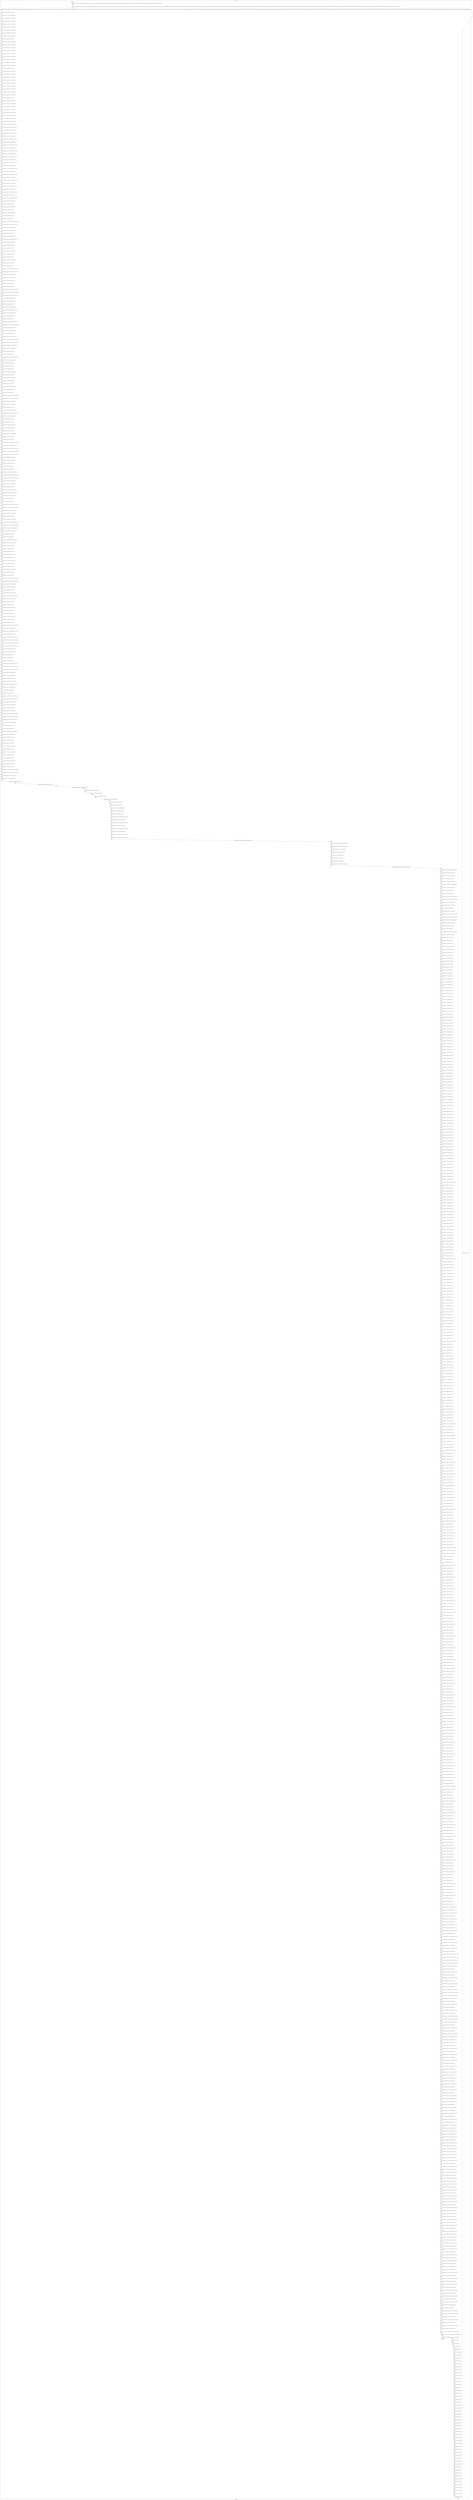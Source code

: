 digraph G {
label="Btor2XCFA";
subgraph cluster_0 {
label="main";
main_init[];
l1[];
l3[];
l4[];
l5[];
l6[];
l7[];
l8[];
l9[];
l10[];
l11[];
l12[];
l13[];
l14[];
l15[];
l16[];
l17[];
l18[];
l19[];
l20[];
l21[];
l22[];
l23[];
l24[];
l25[];
l26[];
l27[];
l28[];
l29[];
l30[];
l31[];
l32[];
l33[];
l34[];
l35[];
l36[];
l37[];
l38[];
l39[];
l40[];
l41[];
l42[];
l43[];
l44[];
l45[];
l46[];
l47[];
l48[];
l49[];
l50[];
l51[];
l52[];
l53[];
l54[];
l55[];
l56[];
l57[];
l58[];
l59[];
l60[];
l61[];
l62[];
l63[];
l64[];
l65[];
l66[];
l67[];
l68[];
l69[];
l70[];
l71[];
l72[];
l73[];
l74[];
l75[];
l76[];
l77[];
l78[];
l79[];
l80[];
l81[];
l82[];
l83[];
l84[];
l85[];
l86[];
l87[];
l88[];
l89[];
l90[];
l91[];
l92[];
l93[];
l94[];
l95[];
l96[];
l97[];
l98[];
l99[];
l100[];
l101[];
l102[];
l103[];
l104[];
l105[];
l106[];
l107[];
l108[];
l109[];
l110[];
l111[];
l112[];
l113[];
l114[];
l115[];
l116[];
l117[];
l118[];
l119[];
l120[];
l121[];
l122[];
l123[];
l124[];
l125[];
l126[];
l127[];
l128[];
l129[];
l130[];
l131[];
l132[];
l133[];
l134[];
l135[];
l136[];
l137[];
l138[];
l139[];
l140[];
l141[];
l142[];
l143[];
l144[];
l145[];
l146[];
l147[];
l148[];
l149[];
l150[];
l151[];
l152[];
l153[];
l154[];
l155[];
l156[];
l157[];
l158[];
l159[];
l160[];
l161[];
l162[];
l163[];
l164[];
l165[];
l166[];
l167[];
l168[];
l169[];
l170[];
l171[];
l172[];
l173[];
l174[];
l175[];
l176[];
l177[];
l178[];
l179[];
l180[];
l181[];
l182[];
l183[];
l184[];
l185[];
l186[];
l187[];
l188[];
l189[];
l190[];
l191[];
l192[];
l193[];
l194[];
l195[];
l196[];
l197[];
l198[];
l199[];
l200[];
l201[];
l202[];
l203[];
l204[];
l205[];
l206[];
l207[];
l208[];
l209[];
l210[];
l211[];
l212[];
l213[];
l214[];
l215[];
l216[];
l217[];
l218[];
l219[];
l220[];
l221[];
l222[];
l223[];
l224[];
l225[];
l226[];
l227[];
l228[];
l229[];
l230[];
l231[];
l232[];
l233[];
l234[];
l235[];
l236[];
l237[];
l238[];
l239[];
l240[];
l241[];
l242[];
l243[];
l244[];
l245[];
l246[];
l247[];
l248[];
l249[];
l250[];
l251[];
l252[];
l253[];
l254[];
l255[];
l256[];
l257[];
l258[];
l259[];
l260[];
l261[];
l262[];
l263[];
l264[];
l265[];
l266[];
l267[];
l268[];
l269[];
l270[];
l271[];
l272[];
l273[];
l274[];
l275[];
l276[];
l277[];
l278[];
l279[];
l280[];
l281[];
l282[];
l283[];
l284[];
l285[];
l286[];
l287[];
l288[];
l289[];
l290[];
l291[];
l292[];
l293[];
l294[];
l295[];
l296[];
l297[];
l298[];
l299[];
l300[];
l301[];
l302[];
l303[];
l304[];
l305[];
l306[];
l307[];
l308[];
l309[];
l310[];
l311[];
l312[];
l313[];
l314[];
l315[];
l316[];
l317[];
l318[];
l319[];
l320[];
l321[];
l322[];
l323[];
l324[];
l325[];
l326[];
l327[];
l328[];
l329[];
l330[];
l331[];
l332[];
l333[];
l334[];
l335[];
l336[];
l337[];
l338[];
l339[];
l340[];
l341[];
l342[];
l343[];
l344[];
l345[];
l346[];
l347[];
l348[];
l349[];
l350[];
l351[];
l352[];
l353[];
l354[];
l355[];
l356[];
l357[];
l358[];
l359[];
l360[];
l361[];
l362[];
l363[];
l364[];
l365[];
l366[];
l367[];
l368[];
l369[];
l370[];
l371[];
l372[];
l373[];
l374[];
l375[];
l376[];
l377[];
l378[];
l379[];
l380[];
l381[];
l382[];
l383[];
l384[];
l385[];
l386[];
l387[];
l388[];
l389[];
l390[];
l391[];
l392[];
l393[];
l394[];
l395[];
l396[];
l397[];
l398[];
l399[];
l400[];
l401[];
l402[];
l403[];
l404[];
l405[];
l406[];
l407[];
l408[];
l409[];
l410[];
l411[];
l412[];
l413[];
l414[];
l415[];
l416[];
l417[];
l418[];
l419[];
l420[];
l421[];
l422[];
l423[];
l424[];
l425[];
l426[];
l427[];
l428[];
l429[];
l430[];
l431[];
l432[];
l433[];
l434[];
l435[];
l436[];
l437[];
l438[];
l439[];
l440[];
l441[];
l442[];
l443[];
l444[];
l445[];
l446[];
l447[];
l448[];
l449[];
l450[];
l451[];
l452[];
l453[];
l454[];
l455[];
l456[];
l457[];
l458[];
l459[];
l460[];
l461[];
l462[];
l463[];
l464[];
l465[];
l466[];
l467[];
l468[];
l469[];
l470[];
l471[];
l472[];
l473[];
l474[];
l475[];
l476[];
l477[];
l478[];
l479[];
l480[];
l481[];
l482[];
l483[];
l484[];
l485[];
l486[];
l487[];
l488[];
l489[];
l490[];
l491[];
l492[];
l493[];
l494[];
l495[];
l496[];
l497[];
l498[];
l499[];
l500[];
l501[];
l502[];
l503[];
l504[];
l505[];
l506[];
l507[];
l508[];
l509[];
l510[];
l511[];
l512[];
l513[];
l514[];
l515[];
l516[];
l517[];
l518[];
l519[];
l520[];
l521[];
l522[];
l523[];
l524[];
l525[];
l526[];
l527[];
l528[];
l529[];
l530[];
l531[];
l532[];
l533[];
l534[];
l535[];
l536[];
l537[];
l538[];
l539[];
l540[];
l541[];
l542[];
l543[];
l544[];
l545[];
l546[];
l547[];
l548[];
l549[];
l550[];
l551[];
l552[];
l553[];
l554[];
l555[];
l556[];
l557[];
l558[];
l559[];
l560[];
l561[];
l562[];
l563[];
l564[];
l565[];
l566[];
l567[];
l568[];
l569[];
l570[];
l571[];
l572[];
l573[];
l574[];
l575[];
l576[];
l577[];
l578[];
l579[];
l580[];
l581[];
l582[];
l583[];
l584[];
l585[];
l586[];
l587[];
l588[];
l589[];
l590[];
l591[];
l592[];
l593[];
l594[];
l595[];
l596[];
l597[];
l598[];
l599[];
l600[];
l601[];
l602[];
l603[];
l604[];
l605[];
l606[];
l607[];
l608[];
l609[];
l610[];
l611[];
l612[];
l613[];
l614[];
l615[];
l616[];
l617[];
l618[];
l619[];
l620[];
l621[];
l622[];
l623[];
l624[];
l625[];
l626[];
l627[];
l628[];
l629[];
l630[];
l631[];
l632[];
l633[];
l634[];
l635[];
l636[];
l637[];
l638[];
l639[];
l640[];
l641[];
l642[];
l643[];
l644[];
l645[];
l646[];
l647[];
l648[];
l649[];
l650[];
l651[];
l652[];
l653[];
l654[];
l655[];
l656[];
l657[];
l658[];
l659[];
l660[];
l661[];
l662[];
l663[];
l664[];
l665[];
l666[];
l667[];
l668[];
l669[];
l670[];
l671[];
l672[];
l673[];
l674[];
l675[];
l676[];
l677[];
l678[];
l679[];
l680[];
l681[];
l682[];
l683[];
l684[];
l685[];
l686[];
l687[];
l688[];
l689[];
l690[];
l691[];
l692[];
l693[];
l694[];
l695[];
l696[];
l697[];
l698[];
l699[];
l700[];
l701[];
l702[];
l703[];
l704[];
l705[];
l706[];
l707[];
l708[];
l709[];
l710[];
l711[];
l712[];
l713[];
l714[];
l715[];
l716[];
l717[];
l718[];
l719[];
l720[];
l721[];
l722[];
l723[];
l724[];
l725[];
l726[];
l727[];
l728[];
l729[];
l730[];
l731[];
l732[];
l733[];
l734[];
l735[];
l736[];
l737[];
l738[];
l739[];
l740[];
l741[];
l742[];
l743[];
l744[];
l745[];
l746[];
l747[];
l748[];
l749[];
l750[];
l751[];
l752[];
l753[];
l754[];
l755[];
l756[];
l757[];
l758[];
l759[];
l760[];
l761[];
l762[];
l763[];
l764[];
l765[];
l766[];
l767[];
l768[];
l769[];
l770[];
l771[];
l772[];
l773[];
l774[];
l775[];
l776[];
l777[];
l778[];
l779[];
l780[];
l781[];
l782[];
l783[];
l784[];
l785[];
l786[];
l787[];
l788[];
l789[];
l790[];
l791[];
l792[];
l793[];
main_error[];
l794[];
l795[];
l796[];
l797[];
l798[];
l799[];
l800[];
l801[];
l802[];
l803[];
l804[];
l805[];
l806[];
l807[];
l808[];
l809[];
l810[];
l811[];
l812[];
l813[];
l814[];
l815[];
l816[];
l817[];
l818[];
l819[];
l820[];
l821[];
l822[];
l823[];
l824[];
l825[];
l826[];
l827[];
l828[];
l829[];
l830[];
l831[];
l832[];
l833[];
l834[];
l835[];
l836[];
l837[];
l838[];
l839[];
l840[];
l841[];
l842[];
l843[];
l844[];
l845[];
l846[];
l847[];
l848[];
main_init -> l1 [label="[(assign const_4 #b00000000),(assign const_31 #b0),(assign const_155 #b11111111),(assign const_164 #b00000000),(assign const_291 #b1),(assign const_321 #b00000001),(assign const_469 #b00000010),(assign const_548 #b00000011),(assign const_1062 #b00000000000000000000000000000001),(assign const_1063 #b00000000000000000000000000000000)] "];
l3 -> l4 [label="[(havoc input_185),(havoc input_187),(havoc input_189),(havoc input_191),(havoc input_193),(havoc input_195),(havoc input_197),(havoc input_199),(havoc input_201),(havoc input_203),(havoc input_205),(havoc input_207),(havoc input_209),(havoc input_211),(havoc input_213),(havoc input_215),(havoc input_217),(havoc input_219),(havoc input_221),(havoc input_223),(havoc input_225),(havoc input_227),(havoc input_229),(havoc input_231),(havoc input_233),(havoc input_235),(havoc input_237),(havoc input_239),(havoc input_241),(havoc input_243),(havoc input_245),(havoc input_247),(havoc input_249),(havoc input_251),(havoc input_253),(havoc input_255),(havoc input_257),(havoc input_259),(havoc input_261),(havoc input_263),(havoc input_265),(havoc input_267),(havoc input_269),(havoc input_271),(havoc input_273),(havoc input_275),(havoc input_277),(havoc input_279),(havoc input_281),(havoc input_283),(havoc input_285),(havoc input_287),(havoc input_289),(havoc input_293),(havoc input_296),(havoc input_299),(havoc input_306),(havoc input_312),(havoc input_316),(havoc input_319),(havoc input_327),(havoc input_336),(havoc input_341),(havoc input_348),(havoc input_355),(havoc input_362),(havoc input_365),(havoc input_369),(havoc input_372),(havoc input_379),(havoc input_385),(havoc input_389),(havoc input_392),(havoc input_402),(havoc input_411),(havoc input_416),(havoc input_423),(havoc input_430),(havoc input_437),(havoc input_440),(havoc input_444),(havoc input_447),(havoc input_454),(havoc input_460),(havoc input_464),(havoc input_467),(havoc input_481),(havoc input_490),(havoc input_495),(havoc input_502),(havoc input_509),(havoc input_516),(havoc input_519),(havoc input_523),(havoc input_526),(havoc input_533),(havoc input_539),(havoc input_543),(havoc input_546),(havoc input_563),(havoc input_572),(havoc input_577),(havoc input_584),(havoc input_591),(havoc input_598)] "];
l4 -> l5 [label="[(assign binary_116 (bvand state_32 (bvnot state_34)))] "];
l5 -> l6 [label="[(assign binary_117 (bvand binary_116 (bvnot state_36)))] "];
l6 -> l7 [label="[(assign binary_118 (bvand binary_117 (bvnot state_38)))] "];
l7 -> l8 [label="[(assign binary_119 (bvand binary_118 (bvnot state_40)))] "];
l8 -> l9 [label="[(assign binary_120 (bvand binary_119 (bvnot state_42)))] "];
l9 -> l10 [label="[(assign binary_121 (bvand binary_120 (bvnot state_44)))] "];
l10 -> l11 [label="[(assign binary_122 (bvand binary_121 (bvnot state_46)))] "];
l11 -> l12 [label="[(assign binary_123 (bvand binary_122 (bvnot state_48)))] "];
l12 -> l13 [label="[(assign binary_124 (bvand binary_123 (bvnot state_50)))] "];
l13 -> l14 [label="[(assign binary_125 (bvand binary_124 state_52))] "];
l14 -> l15 [label="[(assign binary_126 (bvand binary_125 (bvnot state_54)))] "];
l15 -> l16 [label="[(assign binary_127 (bvand binary_126 (bvnot state_56)))] "];
l16 -> l17 [label="[(assign binary_128 (bvand binary_127 (bvnot state_58)))] "];
l17 -> l18 [label="[(assign binary_129 (bvand binary_128 (bvnot state_60)))] "];
l18 -> l19 [label="[(assign binary_130 (bvand binary_129 (bvnot state_62)))] "];
l19 -> l20 [label="[(assign binary_131 (bvand binary_130 (bvnot state_64)))] "];
l20 -> l21 [label="[(assign binary_132 (bvand binary_131 (bvnot state_66)))] "];
l21 -> l22 [label="[(assign binary_133 (bvand binary_132 (bvnot state_68)))] "];
l22 -> l23 [label="[(assign binary_134 (bvand binary_133 (bvnot state_70)))] "];
l23 -> l24 [label="[(assign binary_135 (bvand binary_134 state_72))] "];
l24 -> l25 [label="[(assign binary_136 (bvand binary_135 (bvnot state_74)))] "];
l25 -> l26 [label="[(assign binary_137 (bvand binary_136 (bvnot state_76)))] "];
l26 -> l27 [label="[(assign binary_138 (bvand binary_137 (bvnot state_78)))] "];
l27 -> l28 [label="[(assign binary_139 (bvand binary_138 (bvnot state_80)))] "];
l28 -> l29 [label="[(assign binary_140 (bvand binary_139 (bvnot state_82)))] "];
l29 -> l30 [label="[(assign binary_141 (bvand binary_140 (bvnot state_84)))] "];
l30 -> l31 [label="[(assign binary_142 (bvand binary_141 (bvnot state_86)))] "];
l31 -> l32 [label="[(assign binary_143 (bvand binary_142 (bvnot state_88)))] "];
l32 -> l33 [label="[(assign binary_144 (bvand binary_143 (bvnot state_90)))] "];
l33 -> l34 [label="[(assign binary_145 (bvand binary_144 state_92))] "];
l34 -> l35 [label="[(assign binary_146 (bvand binary_145 (bvnot state_94)))] "];
l35 -> l36 [label="[(assign binary_147 (bvand binary_146 (bvnot state_96)))] "];
l36 -> l37 [label="[(assign binary_148 (bvand binary_147 (bvnot state_98)))] "];
l37 -> l38 [label="[(assign binary_149 (bvand binary_148 (bvnot state_100)))] "];
l38 -> l39 [label="[(assign binary_150 (bvand binary_149 (bvnot state_102)))] "];
l39 -> l40 [label="[(assign binary_151 (bvand binary_150 (bvnot state_104)))] "];
l40 -> l41 [label="[(assign binary_152 (bvand binary_151 (bvnot state_106)))] "];
l41 -> l42 [label="[(assign binary_153 (bvand binary_152 (bvnot state_108)))] "];
l42 -> l43 [label="[(assign binary_154 (bvand binary_153 (bvnot state_110)))] "];
l43 -> l44 [label="[(assign comparison_156 (ite (= const_155 state_5) #b1 #b0))] "];
l44 -> l45 [label="[(assign binary_157 (bvand binary_154 comparison_156))] "];
l45 -> l46 [label="[(assign comparison_158 (ite (= const_155 state_7) #b1 #b0))] "];
l46 -> l47 [label="[(assign binary_159 (bvand binary_157 comparison_158))] "];
l47 -> l48 [label="[(assign comparison_160 (ite (= const_155 state_9) #b1 #b0))] "];
l48 -> l49 [label="[(assign binary_161 (bvand binary_159 comparison_160))] "];
l49 -> l50 [label="[(assign comparison_162 (ite (= const_155 state_11) #b1 #b0))] "];
l50 -> l51 [label="[(assign binary_163 (bvand binary_161 comparison_162))] "];
l51 -> l52 [label="[(assign comparison_165 (ite (= const_164 state_13) #b1 #b0))] "];
l52 -> l53 [label="[(assign binary_166 (bvand binary_163 comparison_165))] "];
l53 -> l54 [label="[(assign comparison_167 (ite (= const_164 state_15) #b1 #b0))] "];
l54 -> l55 [label="[(assign binary_168 (bvand binary_166 comparison_167))] "];
l55 -> l56 [label="[(assign comparison_169 (ite (= const_164 state_17) #b1 #b0))] "];
l56 -> l57 [label="[(assign binary_170 (bvand binary_168 comparison_169))] "];
l57 -> l58 [label="[(assign comparison_171 (ite (= const_164 state_19) #b1 #b0))] "];
l58 -> l59 [label="[(assign binary_172 (bvand binary_170 comparison_171))] "];
l59 -> l60 [label="[(assign comparison_173 (ite (= const_155 state_21) #b1 #b0))] "];
l60 -> l61 [label="[(assign binary_174 (bvand binary_172 comparison_173))] "];
l61 -> l62 [label="[(assign comparison_175 (ite (= const_164 state_23) #b1 #b0))] "];
l62 -> l63 [label="[(assign binary_176 (bvand binary_174 comparison_175))] "];
l63 -> l64 [label="[(assign comparison_177 (ite (= const_164 state_25) #b1 #b0))] "];
l64 -> l65 [label="[(assign binary_178 (bvand binary_176 comparison_177))] "];
l65 -> l66 [label="[(assign comparison_179 (ite (= const_164 state_27) #b1 #b0))] "];
l66 -> l67 [label="[(assign binary_180 (bvand binary_178 comparison_179))] "];
l67 -> l68 [label="[(assign comparison_181 (ite (= const_164 state_29) #b1 #b0))] "];
l68 -> l69 [label="[(assign binary_182 (bvand binary_180 comparison_181))] "];
l69 -> l70 [label="[(assign binary_183 (bvand state_114 binary_182))] "];
l70 -> l71 [label="[(assign binary_294 (bvor input_211 (bvnot input_293)))] "];
l71 -> l72 [label="[(assign binary_295 (bvor input_213 input_293))] "];
l72 -> l73 [label="[(assign binary_297 (bvor binary_295 (bvnot input_296)))] "];
l73 -> l74 [label="[(assign binary_298 (bvand binary_294 binary_297))] "];
l74 -> l75 [label="[(assign binary_300 (bvor input_215 input_296))] "];
l75 -> l76 [label="[(assign ternary_301 (ite (= input_296 #b1) input_201 input_203))] "];
l76 -> l77 [label="[(assign comparison_302 (ite (= const_155 ternary_301) #b1 #b0))] "];
l77 -> l78 [label="[(assign binary_303 (bvand binary_300 comparison_302))] "];
l78 -> l79 [label="[(assign binary_304 (bvor (bvnot input_299) binary_303))] "];
l79 -> l80 [label="[(assign binary_305 (bvand binary_298 binary_304))] "];
l80 -> l81 [label="[(assign binary_307 (bvand binary_300 (bvnot input_299)))] "];
l81 -> l82 [label="[(assign binary_308 (bvand (bvnot comparison_302) binary_307))] "];
l82 -> l83 [label="[(assign binary_309 (bvor (bvnot input_306) binary_308))] "];
l83 -> l84 [label="[(assign binary_310 (bvand binary_305 binary_309))] "];
l84 -> l85 [label="[(assign binary_311 (bvor input_217 input_306))] "];
l85 -> l86 [label="[(assign binary_313 (bvor binary_311 (bvnot input_312)))] "];
l86 -> l87 [label="[(assign binary_314 (bvand binary_310 binary_313))] "];
l87 -> l88 [label="[(assign binary_315 (bvor input_219 input_312))] "];
l88 -> l89 [label="[(assign binary_317 (bvor binary_315 (bvnot input_316)))] "];
l89 -> l90 [label="[(assign binary_318 (bvand binary_314 binary_317))] "];
l90 -> l91 [label="[(assign binary_320 (bvor input_221 input_316))] "];
l91 -> l92 [label="[(assign ternary_322 (ite (= input_312 #b1) const_321 input_193))] "];
l92 -> l93 [label="[(assign comparison_323 (ite (= const_164 ternary_322) #b1 #b0))] "];
l93 -> l94 [label="[(assign binary_324 (bvand binary_320 comparison_323))] "];
l94 -> l95 [label="[(assign binary_325 (bvor (bvnot input_319) binary_324))] "];
l95 -> l96 [label="[(assign binary_326 (bvand binary_318 binary_325))] "];
l96 -> l97 [label="[(assign binary_328 (bvor input_223 input_299))] "];
l97 -> l98 [label="[(assign binary_329 (bvor binary_328 input_319))] "];
l98 -> l99 [label="[(assign ternary_330 (ite (= input_293 #b1) const_155 input_185))] "];
l99 -> l100 [label="[(assign ternary_331 (ite (= input_316 #b1) const_164 ternary_330))] "];
l100 -> l101 [label="[(assign comparison_332 (ite (= const_155 ternary_331) #b1 #b0))] "];
l101 -> l102 [label="[(assign binary_333 (bvand binary_329 comparison_332))] "];
l102 -> l103 [label="[(assign binary_334 (bvor (bvnot input_327) binary_333))] "];
l103 -> l104 [label="[(assign binary_335 (bvand binary_326 binary_334))] "];
l104 -> l105 [label="[(assign binary_337 (bvand binary_329 (bvnot input_327)))] "];
l105 -> l106 [label="[(assign binary_338 (bvand (bvnot comparison_332) binary_337))] "];
l106 -> l107 [label="[(assign binary_339 (bvor (bvnot input_336) binary_338))] "];
l107 -> l108 [label="[(assign binary_340 (bvand binary_335 binary_339))] "];
l108 -> l109 [label="[(assign binary_342 (bvor input_225 input_327))] "];
l109 -> l110 [label="[(assign ternary_343 (ite (= input_296 #b1) const_164 input_201))] "];
l110 -> l111 [label="[(assign comparison_344 (ite (= const_164 ternary_343) #b1 #b0))] "];
l111 -> l112 [label="[(assign binary_345 (bvand binary_342 comparison_344))] "];
l112 -> l113 [label="[(assign binary_346 (bvor (bvnot input_341) binary_345))] "];
l113 -> l114 [label="[(assign binary_347 (bvand binary_340 binary_346))] "];
l114 -> l115 [label="[(assign binary_349 (bvand binary_342 (bvnot input_341)))] "];
l115 -> l116 [label="[(assign ternary_350 (ite (= input_341 #b1) const_155 ternary_343))] "];
l116 -> l117 [label="[(assign comparison_351 (ite (= const_164 ternary_350) #b1 #b0))] "];
l117 -> l118 [label="[(assign binary_352 (bvand binary_349 (bvnot comparison_351)))] "];
l118 -> l119 [label="[(assign binary_353 (bvor (bvnot input_348) binary_352))] "];
l119 -> l120 [label="[(assign binary_354 (bvand binary_347 binary_353))] "];
l120 -> l121 [label="[(assign binary_356 (bvor input_229 input_348))] "];
l121 -> l122 [label="[(assign binary_357 (bvand (bvnot comparison_332) binary_356))] "];
l122 -> l123 [label="[(assign binary_358 (bvor (bvnot input_355) binary_357))] "];
l123 -> l124 [label="[(assign binary_359 (bvand binary_354 binary_358))] "];
l124 -> l125 [label="[(assign binary_360 (bvor input_227 input_336))] "];
l125 -> l126 [label="[(assign binary_361 (bvor binary_360 input_355))] "];
l126 -> l127 [label="[(assign binary_363 (bvor binary_361 (bvnot input_362)))] "];
l127 -> l128 [label="[(assign binary_364 (bvand binary_359 binary_363))] "];
l128 -> l129 [label="[(assign binary_366 (bvor input_231 (bvnot input_365)))] "];
l129 -> l130 [label="[(assign binary_367 (bvand binary_364 binary_366))] "];
l130 -> l131 [label="[(assign binary_368 (bvor input_233 input_365))] "];
l131 -> l132 [label="[(assign binary_370 (bvor binary_368 (bvnot input_369)))] "];
l132 -> l133 [label="[(assign binary_371 (bvand binary_367 binary_370))] "];
l133 -> l134 [label="[(assign binary_373 (bvor input_235 input_369))] "];
l134 -> l135 [label="[(assign ternary_374 (ite (= input_369 #b1) ternary_350 input_205))] "];
l135 -> l136 [label="[(assign comparison_375 (ite (= const_155 ternary_374) #b1 #b0))] "];
l136 -> l137 [label="[(assign binary_376 (bvand binary_373 comparison_375))] "];
l137 -> l138 [label="[(assign binary_377 (bvor (bvnot input_372) binary_376))] "];
l138 -> l139 [label="[(assign binary_378 (bvand binary_371 binary_377))] "];
l139 -> l140 [label="[(assign binary_380 (bvand binary_373 (bvnot input_372)))] "];
l140 -> l141 [label="[(assign binary_381 (bvand (bvnot comparison_375) binary_380))] "];
l141 -> l142 [label="[(assign binary_382 (bvor (bvnot input_379) binary_381))] "];
l142 -> l143 [label="[(assign binary_383 (bvand binary_378 binary_382))] "];
l143 -> l144 [label="[(assign binary_384 (bvor input_237 input_379))] "];
l144 -> l145 [label="[(assign binary_386 (bvor binary_384 (bvnot input_385)))] "];
l145 -> l146 [label="[(assign binary_387 (bvand binary_383 binary_386))] "];
l146 -> l147 [label="[(assign binary_388 (bvor input_239 input_385))] "];
l147 -> l148 [label="[(assign binary_390 (bvor binary_388 (bvnot input_389)))] "];
l148 -> l149 [label="[(assign binary_391 (bvand binary_387 binary_390))] "];
l149 -> l150 [label="[(assign binary_393 (bvor input_241 input_389))] "];
l150 -> l151 [label="[(assign comparison_394 (ite (= const_321 ternary_331) #b1 #b0))] "];
l151 -> l152 [label="[(assign binary_395 (bvand input_362 comparison_394))] "];
l152 -> l153 [label="[(assign ternary_396 (ite (= binary_395 #b1) const_164 input_195))] "];
l153 -> l154 [label="[(assign ternary_397 (ite (= input_385 #b1) const_321 ternary_396))] "];
l154 -> l155 [label="[(assign comparison_398 (ite (= const_164 ternary_397) #b1 #b0))] "];
l155 -> l156 [label="[(assign binary_399 (bvand binary_393 comparison_398))] "];
l156 -> l157 [label="[(assign binary_400 (bvor (bvnot input_392) binary_399))] "];
l157 -> l158 [label="[(assign binary_401 (bvand binary_391 binary_400))] "];
l158 -> l159 [label="[(assign binary_403 (bvor input_243 input_372))] "];
l159 -> l160 [label="[(assign binary_404 (bvor binary_403 input_392))] "];
l160 -> l161 [label="[(assign ternary_405 (ite (= input_365 #b1) const_155 input_187))] "];
l161 -> l162 [label="[(assign ternary_406 (ite (= input_389 #b1) const_321 ternary_405))] "];
l162 -> l163 [label="[(assign comparison_407 (ite (= const_155 ternary_406) #b1 #b0))] "];
l163 -> l164 [label="[(assign binary_408 (bvand binary_404 comparison_407))] "];
l164 -> l165 [label="[(assign binary_409 (bvor (bvnot input_402) binary_408))] "];
l165 -> l166 [label="[(assign binary_410 (bvand binary_401 binary_409))] "];
l166 -> l167 [label="[(assign binary_412 (bvand binary_404 (bvnot input_402)))] "];
l167 -> l168 [label="[(assign binary_413 (bvand (bvnot comparison_407) binary_412))] "];
l168 -> l169 [label="[(assign binary_414 (bvor (bvnot input_411) binary_413))] "];
l169 -> l170 [label="[(assign binary_415 (bvand binary_410 binary_414))] "];
l170 -> l171 [label="[(assign binary_417 (bvor input_245 input_402))] "];
l171 -> l172 [label="[(assign ternary_418 (ite (= input_369 #b1) const_321 ternary_350))] "];
l172 -> l173 [label="[(assign comparison_419 (ite (= const_321 ternary_418) #b1 #b0))] "];
l173 -> l174 [label="[(assign binary_420 (bvand binary_417 comparison_419))] "];
l174 -> l175 [label="[(assign binary_421 (bvor (bvnot input_416) binary_420))] "];
l175 -> l176 [label="[(assign binary_422 (bvand binary_415 binary_421))] "];
l176 -> l177 [label="[(assign binary_424 (bvand binary_417 (bvnot input_416)))] "];
l177 -> l178 [label="[(assign ternary_425 (ite (= input_416 #b1) const_155 ternary_418))] "];
l178 -> l179 [label="[(assign comparison_426 (ite (= const_321 ternary_425) #b1 #b0))] "];
l179 -> l180 [label="[(assign binary_427 (bvand binary_424 (bvnot comparison_426)))] "];
l180 -> l181 [label="[(assign binary_428 (bvor (bvnot input_423) binary_427))] "];
l181 -> l182 [label="[(assign binary_429 (bvand binary_422 binary_428))] "];
l182 -> l183 [label="[(assign binary_431 (bvor input_249 input_423))] "];
l183 -> l184 [label="[(assign binary_432 (bvand (bvnot comparison_407) binary_431))] "];
l184 -> l185 [label="[(assign binary_433 (bvor (bvnot input_430) binary_432))] "];
l185 -> l186 [label="[(assign binary_434 (bvand binary_429 binary_433))] "];
l186 -> l187 [label="[(assign binary_435 (bvor input_247 input_411))] "];
l187 -> l188 [label="[(assign binary_436 (bvor binary_435 input_430))] "];
l188 -> l189 [label="[(assign binary_438 (bvor binary_436 (bvnot input_437)))] "];
l189 -> l190 [label="[(assign binary_439 (bvand binary_434 binary_438))] "];
l190 -> l191 [label="[(assign binary_441 (bvor input_251 (bvnot input_440)))] "];
l191 -> l192 [label="[(assign binary_442 (bvand binary_439 binary_441))] "];
l192 -> l193 [label="[(assign binary_443 (bvor input_253 input_440))] "];
l193 -> l194 [label="[(assign binary_445 (bvor binary_443 (bvnot input_444)))] "];
l194 -> l195 [label="[(assign binary_446 (bvand binary_442 binary_445))] "];
l195 -> l196 [label="[(assign binary_448 (bvor input_255 input_444))] "];
l196 -> l197 [label="[(assign ternary_449 (ite (= input_444 #b1) ternary_425 input_207))] "];
l197 -> l198 [label="[(assign comparison_450 (ite (= const_155 ternary_449) #b1 #b0))] "];
l198 -> l199 [label="[(assign binary_451 (bvand binary_448 comparison_450))] "];
l199 -> l200 [label="[(assign binary_452 (bvor (bvnot input_447) binary_451))] "];
l200 -> l201 [label="[(assign binary_453 (bvand binary_446 binary_452))] "];
l201 -> l202 [label="[(assign binary_455 (bvand binary_448 (bvnot input_447)))] "];
l202 -> l203 [label="[(assign binary_456 (bvand (bvnot comparison_450) binary_455))] "];
l203 -> l204 [label="[(assign binary_457 (bvor (bvnot input_454) binary_456))] "];
l204 -> l205 [label="[(assign binary_458 (bvand binary_453 binary_457))] "];
l205 -> l206 [label="[(assign binary_459 (bvor input_257 input_454))] "];
l206 -> l207 [label="[(assign binary_461 (bvor binary_459 (bvnot input_460)))] "];
l207 -> l208 [label="[(assign binary_462 (bvand binary_458 binary_461))] "];
l208 -> l209 [label="[(assign binary_463 (bvor input_259 input_460))] "];
l209 -> l210 [label="[(assign binary_465 (bvor binary_463 (bvnot input_464)))] "];
l210 -> l211 [label="[(assign binary_466 (bvand binary_462 binary_465))] "];
l211 -> l212 [label="[(assign binary_468 (bvor input_261 input_464))] "];
l212 -> l213 [label="[(assign comparison_470 (ite (= const_469 ternary_406) #b1 #b0))] "];
l213 -> l214 [label="[(assign binary_471 (bvand input_437 comparison_470))] "];
l214 -> l215 [label="[(assign comparison_472 (ite (= const_469 ternary_331) #b1 #b0))] "];
l215 -> l216 [label="[(assign binary_473 (bvand input_362 comparison_472))] "];
l216 -> l217 [label="[(assign ternary_474 (ite (= binary_473 #b1) const_164 input_197))] "];
l217 -> l218 [label="[(assign ternary_475 (ite (= binary_471 #b1) const_164 ternary_474))] "];
l218 -> l219 [label="[(assign ternary_476 (ite (= input_460 #b1) const_321 ternary_475))] "];
l219 -> l220 [label="[(assign comparison_477 (ite (= const_164 ternary_476) #b1 #b0))] "];
l220 -> l221 [label="[(assign binary_478 (bvand binary_468 comparison_477))] "];
l221 -> l222 [label="[(assign binary_479 (bvor (bvnot input_467) binary_478))] "];
l222 -> l223 [label="[(assign binary_480 (bvand binary_466 binary_479))] "];
l223 -> l224 [label="[(assign binary_482 (bvor input_263 input_447))] "];
l224 -> l225 [label="[(assign binary_483 (bvor binary_482 input_467))] "];
l225 -> l226 [label="[(assign ternary_484 (ite (= input_440 #b1) const_155 input_189))] "];
l226 -> l227 [label="[(assign ternary_485 (ite (= input_464 #b1) const_469 ternary_484))] "];
l227 -> l228 [label="[(assign comparison_486 (ite (= const_155 ternary_485) #b1 #b0))] "];
l228 -> l229 [label="[(assign binary_487 (bvand binary_483 comparison_486))] "];
l229 -> l230 [label="[(assign binary_488 (bvor (bvnot input_481) binary_487))] "];
l230 -> l231 [label="[(assign binary_489 (bvand binary_480 binary_488))] "];
l231 -> l232 [label="[(assign binary_491 (bvand binary_483 (bvnot input_481)))] "];
l232 -> l233 [label="[(assign binary_492 (bvand (bvnot comparison_486) binary_491))] "];
l233 -> l234 [label="[(assign binary_493 (bvor (bvnot input_490) binary_492))] "];
l234 -> l235 [label="[(assign binary_494 (bvand binary_489 binary_493))] "];
l235 -> l236 [label="[(assign binary_496 (bvor input_265 input_481))] "];
l236 -> l237 [label="[(assign ternary_497 (ite (= input_444 #b1) const_469 ternary_425))] "];
l237 -> l238 [label="[(assign comparison_498 (ite (= const_469 ternary_497) #b1 #b0))] "];
l238 -> l239 [label="[(assign binary_499 (bvand binary_496 comparison_498))] "];
l239 -> l240 [label="[(assign binary_500 (bvor (bvnot input_495) binary_499))] "];
l240 -> l241 [label="[(assign binary_501 (bvand binary_494 binary_500))] "];
l241 -> l242 [label="[(assign binary_503 (bvand binary_496 (bvnot input_495)))] "];
l242 -> l243 [label="[(assign ternary_504 (ite (= input_495 #b1) const_155 ternary_497))] "];
l243 -> l244 [label="[(assign comparison_505 (ite (= const_469 ternary_504) #b1 #b0))] "];
l244 -> l245 [label="[(assign binary_506 (bvand binary_503 (bvnot comparison_505)))] "];
l245 -> l246 [label="[(assign binary_507 (bvor (bvnot input_502) binary_506))] "];
l246 -> l247 [label="[(assign binary_508 (bvand binary_501 binary_507))] "];
l247 -> l248 [label="[(assign binary_510 (bvor input_269 input_502))] "];
l248 -> l249 [label="[(assign binary_511 (bvand (bvnot comparison_486) binary_510))] "];
l249 -> l250 [label="[(assign binary_512 (bvor (bvnot input_509) binary_511))] "];
l250 -> l251 [label="[(assign binary_513 (bvand binary_508 binary_512))] "];
l251 -> l252 [label="[(assign binary_514 (bvor input_267 input_490))] "];
l252 -> l253 [label="[(assign binary_515 (bvor binary_514 input_509))] "];
l253 -> l254 [label="[(assign binary_517 (bvor binary_515 (bvnot input_516)))] "];
l254 -> l255 [label="[(assign binary_518 (bvand binary_513 binary_517))] "];
l255 -> l256 [label="[(assign binary_520 (bvor input_271 (bvnot input_519)))] "];
l256 -> l257 [label="[(assign binary_521 (bvand binary_518 binary_520))] "];
l257 -> l258 [label="[(assign binary_522 (bvor input_273 input_519))] "];
l258 -> l259 [label="[(assign binary_524 (bvor binary_522 (bvnot input_523)))] "];
l259 -> l260 [label="[(assign binary_525 (bvand binary_521 binary_524))] "];
l260 -> l261 [label="[(assign binary_527 (bvor input_275 input_523))] "];
l261 -> l262 [label="[(assign ternary_528 (ite (= input_523 #b1) ternary_504 input_209))] "];
l262 -> l263 [label="[(assign comparison_529 (ite (= const_155 ternary_528) #b1 #b0))] "];
l263 -> l264 [label="[(assign binary_530 (bvand binary_527 comparison_529))] "];
l264 -> l265 [label="[(assign binary_531 (bvor (bvnot input_526) binary_530))] "];
l265 -> l266 [label="[(assign binary_532 (bvand binary_525 binary_531))] "];
l266 -> l267 [label="[(assign binary_534 (bvand binary_527 (bvnot input_526)))] "];
l267 -> l268 [label="[(assign binary_535 (bvand (bvnot comparison_529) binary_534))] "];
l268 -> l269 [label="[(assign binary_536 (bvor (bvnot input_533) binary_535))] "];
l269 -> l270 [label="[(assign binary_537 (bvand binary_532 binary_536))] "];
l270 -> l271 [label="[(assign binary_538 (bvor input_277 input_533))] "];
l271 -> l272 [label="[(assign binary_540 (bvor binary_538 (bvnot input_539)))] "];
l272 -> l273 [label="[(assign binary_541 (bvand binary_537 binary_540))] "];
l273 -> l274 [label="[(assign binary_542 (bvor input_279 input_539))] "];
l274 -> l275 [label="[(assign binary_544 (bvor binary_542 (bvnot input_543)))] "];
l275 -> l276 [label="[(assign binary_545 (bvand binary_541 binary_544))] "];
l276 -> l277 [label="[(assign binary_547 (bvor input_281 input_543))] "];
l277 -> l278 [label="[(assign comparison_549 (ite (= const_548 ternary_485) #b1 #b0))] "];
l278 -> l279 [label="[(assign binary_550 (bvand input_516 comparison_549))] "];
l279 -> l280 [label="[(assign comparison_551 (ite (= const_548 ternary_406) #b1 #b0))] "];
l280 -> l281 [label="[(assign binary_552 (bvand input_437 comparison_551))] "];
l281 -> l282 [label="[(assign comparison_553 (ite (= const_548 ternary_331) #b1 #b0))] "];
l282 -> l283 [label="[(assign binary_554 (bvand input_362 comparison_553))] "];
l283 -> l284 [label="[(assign ternary_555 (ite (= binary_554 #b1) const_164 input_199))] "];
l284 -> l285 [label="[(assign ternary_556 (ite (= binary_552 #b1) const_164 ternary_555))] "];
l285 -> l286 [label="[(assign ternary_557 (ite (= binary_550 #b1) const_164 ternary_556))] "];
l286 -> l287 [label="[(assign ternary_558 (ite (= input_539 #b1) const_321 ternary_557))] "];
l287 -> l288 [label="[(assign comparison_559 (ite (= const_164 ternary_558) #b1 #b0))] "];
l288 -> l289 [label="[(assign binary_560 (bvand binary_547 comparison_559))] "];
l289 -> l290 [label="[(assign binary_561 (bvor (bvnot input_546) binary_560))] "];
l290 -> l291 [label="[(assign binary_562 (bvand binary_545 binary_561))] "];
l291 -> l292 [label="[(assign binary_564 (bvor input_283 input_526))] "];
l292 -> l293 [label="[(assign binary_565 (bvor binary_564 input_546))] "];
l293 -> l294 [label="[(assign ternary_566 (ite (= input_519 #b1) const_155 input_191))] "];
l294 -> l295 [label="[(assign ternary_567 (ite (= input_543 #b1) const_548 ternary_566))] "];
l295 -> l296 [label="[(assign comparison_568 (ite (= const_155 ternary_567) #b1 #b0))] "];
l296 -> l297 [label="[(assign binary_569 (bvand binary_565 comparison_568))] "];
l297 -> l298 [label="[(assign binary_570 (bvor (bvnot input_563) binary_569))] "];
l298 -> l299 [label="[(assign binary_571 (bvand binary_562 binary_570))] "];
l299 -> l300 [label="[(assign binary_573 (bvand binary_565 (bvnot input_563)))] "];
l300 -> l301 [label="[(assign binary_574 (bvand (bvnot comparison_568) binary_573))] "];
l301 -> l302 [label="[(assign binary_575 (bvor (bvnot input_572) binary_574))] "];
l302 -> l303 [label="[(assign binary_576 (bvand binary_571 binary_575))] "];
l303 -> l304 [label="[(assign binary_578 (bvor input_285 input_563))] "];
l304 -> l305 [label="[(assign ternary_579 (ite (= input_523 #b1) const_548 ternary_504))] "];
l305 -> l306 [label="[(assign comparison_580 (ite (= const_548 ternary_579) #b1 #b0))] "];
l306 -> l307 [label="[(assign binary_581 (bvand binary_578 comparison_580))] "];
l307 -> l308 [label="[(assign binary_582 (bvor (bvnot input_577) binary_581))] "];
l308 -> l309 [label="[(assign binary_583 (bvand binary_576 binary_582))] "];
l309 -> l310 [label="[(assign binary_585 (bvand binary_578 (bvnot input_577)))] "];
l310 -> l311 [label="[(assign ternary_586 (ite (= input_577 #b1) const_155 ternary_579))] "];
l311 -> l312 [label="[(assign comparison_587 (ite (= const_548 ternary_586) #b1 #b0))] "];
l312 -> l313 [label="[(assign binary_588 (bvand binary_585 (bvnot comparison_587)))] "];
l313 -> l314 [label="[(assign binary_589 (bvor (bvnot input_584) binary_588))] "];
l314 -> l315 [label="[(assign binary_590 (bvand binary_583 binary_589))] "];
l315 -> l316 [label="[(assign binary_592 (bvor input_289 input_584))] "];
l316 -> l317 [label="[(assign binary_593 (bvand (bvnot comparison_568) binary_592))] "];
l317 -> l318 [label="[(assign binary_594 (bvor (bvnot input_591) binary_593))] "];
l318 -> l319 [label="[(assign binary_595 (bvand binary_590 binary_594))] "];
l319 -> l320 [label="[(assign binary_596 (bvor input_287 input_572))] "];
l320 -> l321 [label="[(assign binary_597 (bvor binary_596 input_591))] "];
l321 -> l322 [label="[(assign binary_599 (bvor binary_597 (bvnot input_598)))] "];
l322 -> l323 [label="[(assign binary_600 (bvand binary_595 binary_599))] "];
l323 -> l324 [label="[(assign binary_601 (bvor input_293 input_296))] "];
l324 -> l325 [label="[(assign binary_602 (bvor input_299 binary_601))] "];
l325 -> l326 [label="[(assign binary_603 (bvor input_306 binary_602))] "];
l326 -> l327 [label="[(assign binary_604 (bvor input_312 binary_603))] "];
l327 -> l328 [label="[(assign binary_605 (bvor input_316 binary_604))] "];
l328 -> l329 [label="[(assign binary_606 (bvor input_319 binary_605))] "];
l329 -> l330 [label="[(assign binary_607 (bvor input_327 binary_606))] "];
l330 -> l331 [label="[(assign binary_608 (bvor input_336 binary_607))] "];
l331 -> l332 [label="[(assign binary_609 (bvor input_341 binary_608))] "];
l332 -> l333 [label="[(assign binary_610 (bvor input_348 binary_609))] "];
l333 -> l334 [label="[(assign binary_611 (bvor input_355 binary_610))] "];
l334 -> l335 [label="[(assign binary_612 (bvor input_362 binary_611))] "];
l335 -> l336 [label="[(assign binary_613 (bvor input_365 binary_612))] "];
l336 -> l337 [label="[(assign binary_614 (bvor input_369 binary_613))] "];
l337 -> l338 [label="[(assign binary_615 (bvor input_372 binary_614))] "];
l338 -> l339 [label="[(assign binary_616 (bvor input_379 binary_615))] "];
l339 -> l340 [label="[(assign binary_617 (bvor input_385 binary_616))] "];
l340 -> l341 [label="[(assign binary_618 (bvor input_389 binary_617))] "];
l341 -> l342 [label="[(assign binary_619 (bvor input_392 binary_618))] "];
l342 -> l343 [label="[(assign binary_620 (bvor input_402 binary_619))] "];
l343 -> l344 [label="[(assign binary_621 (bvor input_411 binary_620))] "];
l344 -> l345 [label="[(assign binary_622 (bvor input_416 binary_621))] "];
l345 -> l346 [label="[(assign binary_623 (bvor input_423 binary_622))] "];
l346 -> l347 [label="[(assign binary_624 (bvor input_430 binary_623))] "];
l347 -> l348 [label="[(assign binary_625 (bvor input_437 binary_624))] "];
l348 -> l349 [label="[(assign binary_626 (bvor input_440 binary_625))] "];
l349 -> l350 [label="[(assign binary_627 (bvor input_444 binary_626))] "];
l350 -> l351 [label="[(assign binary_628 (bvor input_447 binary_627))] "];
l351 -> l352 [label="[(assign binary_629 (bvor input_454 binary_628))] "];
l352 -> l353 [label="[(assign binary_630 (bvor input_460 binary_629))] "];
l353 -> l354 [label="[(assign binary_631 (bvor input_464 binary_630))] "];
l354 -> l355 [label="[(assign binary_632 (bvor input_467 binary_631))] "];
l355 -> l356 [label="[(assign binary_633 (bvor input_481 binary_632))] "];
l356 -> l357 [label="[(assign binary_634 (bvor input_490 binary_633))] "];
l357 -> l358 [label="[(assign binary_635 (bvor input_495 binary_634))] "];
l358 -> l359 [label="[(assign binary_636 (bvor input_502 binary_635))] "];
l359 -> l360 [label="[(assign binary_637 (bvor input_509 binary_636))] "];
l360 -> l361 [label="[(assign binary_638 (bvor input_516 binary_637))] "];
l361 -> l362 [label="[(assign binary_639 (bvor input_519 binary_638))] "];
l362 -> l363 [label="[(assign binary_640 (bvor input_523 binary_639))] "];
l363 -> l364 [label="[(assign binary_641 (bvor input_526 binary_640))] "];
l364 -> l365 [label="[(assign binary_642 (bvor input_533 binary_641))] "];
l365 -> l366 [label="[(assign binary_643 (bvor input_539 binary_642))] "];
l366 -> l367 [label="[(assign binary_644 (bvor input_543 binary_643))] "];
l367 -> l368 [label="[(assign binary_645 (bvor input_546 binary_644))] "];
l368 -> l369 [label="[(assign binary_646 (bvor input_563 binary_645))] "];
l369 -> l370 [label="[(assign binary_647 (bvor input_572 binary_646))] "];
l370 -> l371 [label="[(assign binary_648 (bvor input_577 binary_647))] "];
l371 -> l372 [label="[(assign binary_649 (bvor input_584 binary_648))] "];
l372 -> l373 [label="[(assign binary_650 (bvor input_591 binary_649))] "];
l373 -> l374 [label="[(assign binary_651 (bvor input_598 binary_650))] "];
l374 -> l375 [label="[(assign binary_652 (bvand binary_600 binary_651))] "];
l375 -> l376 [label="[(assign binary_653 (bvand input_211 input_213))] "];
l376 -> l377 [label="[(assign binary_654 (bvor input_211 input_213))] "];
l377 -> l378 [label="[(assign binary_655 (bvand input_215 binary_654))] "];
l378 -> l379 [label="[(assign binary_656 (bvor binary_653 binary_655))] "];
l379 -> l380 [label="[(assign binary_657 (bvor input_215 binary_654))] "];
l380 -> l381 [label="[(assign binary_658 (bvand input_217 binary_657))] "];
l381 -> l382 [label="[(assign binary_659 (bvor binary_656 binary_658))] "];
l382 -> l383 [label="[(assign binary_660 (bvor input_217 binary_657))] "];
l383 -> l384 [label="[(assign binary_661 (bvand input_219 binary_660))] "];
l384 -> l385 [label="[(assign binary_662 (bvor binary_659 binary_661))] "];
l385 -> l386 [label="[(assign binary_663 (bvor input_219 binary_660))] "];
l386 -> l387 [label="[(assign binary_664 (bvand input_221 binary_663))] "];
l387 -> l388 [label="[(assign binary_665 (bvor binary_662 binary_664))] "];
l388 -> l389 [label="[(assign binary_666 (bvor input_221 binary_663))] "];
l389 -> l390 [label="[(assign binary_667 (bvand input_223 binary_666))] "];
l390 -> l391 [label="[(assign binary_668 (bvor binary_665 binary_667))] "];
l391 -> l392 [label="[(assign binary_669 (bvor input_223 binary_666))] "];
l392 -> l393 [label="[(assign binary_670 (bvand input_225 binary_669))] "];
l393 -> l394 [label="[(assign binary_671 (bvor binary_668 binary_670))] "];
l394 -> l395 [label="[(assign binary_672 (bvor input_225 binary_669))] "];
l395 -> l396 [label="[(assign binary_673 (bvand input_227 binary_672))] "];
l396 -> l397 [label="[(assign binary_674 (bvor binary_671 binary_673))] "];
l397 -> l398 [label="[(assign binary_675 (bvor input_227 binary_672))] "];
l398 -> l399 [label="[(assign binary_676 (bvand input_229 binary_675))] "];
l399 -> l400 [label="[(assign binary_677 (bvor binary_674 binary_676))] "];
l400 -> l401 [label="[(assign binary_678 (bvor input_229 binary_675))] "];
l401 -> l402 [label="[(assign binary_679 (bvand (bvnot binary_677) binary_678))] "];
l402 -> l403 [label="[(assign binary_680 (bvand input_231 input_233))] "];
l403 -> l404 [label="[(assign binary_681 (bvor input_231 input_233))] "];
l404 -> l405 [label="[(assign binary_682 (bvand input_235 binary_681))] "];
l405 -> l406 [label="[(assign binary_683 (bvor binary_680 binary_682))] "];
l406 -> l407 [label="[(assign binary_684 (bvor input_235 binary_681))] "];
l407 -> l408 [label="[(assign binary_685 (bvand input_237 binary_684))] "];
l408 -> l409 [label="[(assign binary_686 (bvor binary_683 binary_685))] "];
l409 -> l410 [label="[(assign binary_687 (bvor input_237 binary_684))] "];
l410 -> l411 [label="[(assign binary_688 (bvand input_239 binary_687))] "];
l411 -> l412 [label="[(assign binary_689 (bvor binary_686 binary_688))] "];
l412 -> l413 [label="[(assign binary_690 (bvor input_239 binary_687))] "];
l413 -> l414 [label="[(assign binary_691 (bvand input_241 binary_690))] "];
l414 -> l415 [label="[(assign binary_692 (bvor binary_689 binary_691))] "];
l415 -> l416 [label="[(assign binary_693 (bvor input_241 binary_690))] "];
l416 -> l417 [label="[(assign binary_694 (bvand input_243 binary_693))] "];
l417 -> l418 [label="[(assign binary_695 (bvor binary_692 binary_694))] "];
l418 -> l419 [label="[(assign binary_696 (bvor input_243 binary_693))] "];
l419 -> l420 [label="[(assign binary_697 (bvand input_245 binary_696))] "];
l420 -> l421 [label="[(assign binary_698 (bvor binary_695 binary_697))] "];
l421 -> l422 [label="[(assign binary_699 (bvor input_245 binary_696))] "];
l422 -> l423 [label="[(assign binary_700 (bvand input_247 binary_699))] "];
l423 -> l424 [label="[(assign binary_701 (bvor binary_698 binary_700))] "];
l424 -> l425 [label="[(assign binary_702 (bvor input_247 binary_699))] "];
l425 -> l426 [label="[(assign binary_703 (bvand input_249 binary_702))] "];
l426 -> l427 [label="[(assign binary_704 (bvor binary_701 binary_703))] "];
l427 -> l428 [label="[(assign binary_705 (bvand binary_679 (bvnot binary_704)))] "];
l428 -> l429 [label="[(assign binary_706 (bvor input_249 binary_702))] "];
l429 -> l430 [label="[(assign binary_707 (bvand binary_705 binary_706))] "];
l430 -> l431 [label="[(assign binary_708 (bvand input_251 input_253))] "];
l431 -> l432 [label="[(assign binary_709 (bvor input_251 input_253))] "];
l432 -> l433 [label="[(assign binary_710 (bvand input_255 binary_709))] "];
l433 -> l434 [label="[(assign binary_711 (bvor binary_708 binary_710))] "];
l434 -> l435 [label="[(assign binary_712 (bvor input_255 binary_709))] "];
l435 -> l436 [label="[(assign binary_713 (bvand input_257 binary_712))] "];
l436 -> l437 [label="[(assign binary_714 (bvor binary_711 binary_713))] "];
l437 -> l438 [label="[(assign binary_715 (bvor input_257 binary_712))] "];
l438 -> l439 [label="[(assign binary_716 (bvand input_259 binary_715))] "];
l439 -> l440 [label="[(assign binary_717 (bvor binary_714 binary_716))] "];
l440 -> l441 [label="[(assign binary_718 (bvor input_259 binary_715))] "];
l441 -> l442 [label="[(assign binary_719 (bvand input_261 binary_718))] "];
l442 -> l443 [label="[(assign binary_720 (bvor binary_717 binary_719))] "];
l443 -> l444 [label="[(assign binary_721 (bvor input_261 binary_718))] "];
l444 -> l445 [label="[(assign binary_722 (bvand input_263 binary_721))] "];
l445 -> l446 [label="[(assign binary_723 (bvor binary_720 binary_722))] "];
l446 -> l447 [label="[(assign binary_724 (bvor input_263 binary_721))] "];
l447 -> l448 [label="[(assign binary_725 (bvand input_265 binary_724))] "];
l448 -> l449 [label="[(assign binary_726 (bvor binary_723 binary_725))] "];
l449 -> l450 [label="[(assign binary_727 (bvor input_265 binary_724))] "];
l450 -> l451 [label="[(assign binary_728 (bvand input_267 binary_727))] "];
l451 -> l452 [label="[(assign binary_729 (bvor binary_726 binary_728))] "];
l452 -> l453 [label="[(assign binary_730 (bvor input_267 binary_727))] "];
l453 -> l454 [label="[(assign binary_731 (bvand input_269 binary_730))] "];
l454 -> l455 [label="[(assign binary_732 (bvor binary_729 binary_731))] "];
l455 -> l456 [label="[(assign binary_733 (bvand binary_707 (bvnot binary_732)))] "];
l456 -> l457 [label="[(assign binary_734 (bvor input_269 binary_730))] "];
l457 -> l458 [label="[(assign binary_735 (bvand binary_733 binary_734))] "];
l458 -> l459 [label="[(assign binary_736 (bvand input_271 input_273))] "];
l459 -> l460 [label="[(assign binary_737 (bvor input_271 input_273))] "];
l460 -> l461 [label="[(assign binary_738 (bvand input_275 binary_737))] "];
l461 -> l462 [label="[(assign binary_739 (bvor binary_736 binary_738))] "];
l462 -> l463 [label="[(assign binary_740 (bvor input_275 binary_737))] "];
l463 -> l464 [label="[(assign binary_741 (bvand input_277 binary_740))] "];
l464 -> l465 [label="[(assign binary_742 (bvor binary_739 binary_741))] "];
l465 -> l466 [label="[(assign binary_743 (bvor input_277 binary_740))] "];
l466 -> l467 [label="[(assign binary_744 (bvand input_279 binary_743))] "];
l467 -> l468 [label="[(assign binary_745 (bvor binary_742 binary_744))] "];
l468 -> l469 [label="[(assign binary_746 (bvor input_279 binary_743))] "];
l469 -> l470 [label="[(assign binary_747 (bvand input_281 binary_746))] "];
l470 -> l471 [label="[(assign binary_748 (bvor binary_745 binary_747))] "];
l471 -> l472 [label="[(assign binary_749 (bvor input_281 binary_746))] "];
l472 -> l473 [label="[(assign binary_750 (bvand input_283 binary_749))] "];
l473 -> l474 [label="[(assign binary_751 (bvor binary_748 binary_750))] "];
l474 -> l475 [label="[(assign binary_752 (bvor input_283 binary_749))] "];
l475 -> l476 [label="[(assign binary_753 (bvand input_285 binary_752))] "];
l476 -> l477 [label="[(assign binary_754 (bvor binary_751 binary_753))] "];
l477 -> l478 [label="[(assign binary_755 (bvor input_285 binary_752))] "];
l478 -> l479 [label="[(assign binary_756 (bvand input_287 binary_755))] "];
l479 -> l480 [label="[(assign binary_757 (bvor binary_754 binary_756))] "];
l480 -> l481 [label="[(assign binary_758 (bvor input_287 binary_755))] "];
l481 -> l482 [label="[(assign binary_759 (bvand input_289 binary_758))] "];
l482 -> l483 [label="[(assign binary_760 (bvor binary_757 binary_759))] "];
l483 -> l484 [label="[(assign binary_761 (bvand binary_735 (bvnot binary_760)))] "];
l484 -> l485 [label="[(assign binary_762 (bvor input_289 binary_758))] "];
l485 -> l486 [label="[(assign binary_763 (bvand binary_761 binary_762))] "];
l486 -> l487 [label="[(assign binary_764 (bvand binary_652 binary_763))] "];
l487 -> l488 [label="[(assign binary_765 (bvand binary_295 (bvnot input_296)))] "];
l488 -> l489 [label="[(assign binary_766 (bvand input_211 (bvnot input_293)))] "];
l489 -> l490 [label="[(assign binary_767 (bvor binary_766 input_341))] "];
l490 -> l491 [label="[(assign binary_768 (bvor binary_767 input_362))] "];
l491 -> l492 [label="[(assign binary_769 (bvand binary_765 binary_768))] "];
l492 -> l493 [label="[(assign binary_770 (bvand binary_307 (bvnot input_306)))] "];
l493 -> l494 [label="[(assign binary_771 (bvor binary_765 binary_768))] "];
l494 -> l495 [label="[(assign binary_772 (bvand binary_770 binary_771))] "];
l495 -> l496 [label="[(assign binary_773 (bvor binary_769 binary_772))] "];
l496 -> l497 [label="[(assign binary_774 (bvand binary_311 (bvnot input_312)))] "];
l497 -> l498 [label="[(assign binary_775 (bvor binary_770 binary_771))] "];
l498 -> l499 [label="[(assign binary_776 (bvand binary_774 binary_775))] "];
l499 -> l500 [label="[(assign binary_777 (bvor binary_773 binary_776))] "];
l500 -> l501 [label="[(assign binary_778 (bvand binary_315 (bvnot input_316)))] "];
l501 -> l502 [label="[(assign binary_779 (bvor binary_774 binary_775))] "];
l502 -> l503 [label="[(assign binary_780 (bvand binary_778 binary_779))] "];
l503 -> l504 [label="[(assign binary_781 (bvor binary_777 binary_780))] "];
l504 -> l505 [label="[(assign binary_782 (bvand binary_320 (bvnot input_319)))] "];
l505 -> l506 [label="[(assign binary_783 (bvor binary_778 binary_779))] "];
l506 -> l507 [label="[(assign binary_784 (bvand binary_782 binary_783))] "];
l507 -> l508 [label="[(assign binary_785 (bvor binary_781 binary_784))] "];
l508 -> l509 [label="[(assign binary_786 (bvand binary_337 (bvnot input_336)))] "];
l509 -> l510 [label="[(assign binary_787 (bvor binary_782 binary_783))] "];
l510 -> l511 [label="[(assign binary_788 (bvand binary_786 binary_787))] "];
l511 -> l512 [label="[(assign binary_789 (bvor binary_785 binary_788))] "];
l512 -> l513 [label="[(assign binary_790 (bvand binary_349 (bvnot input_348)))] "];
l513 -> l514 [label="[(assign binary_791 (bvor binary_786 binary_787))] "];
l514 -> l515 [label="[(assign binary_792 (bvand binary_790 binary_791))] "];
l515 -> l516 [label="[(assign binary_793 (bvor binary_789 binary_792))] "];
l516 -> l517 [label="[(assign binary_794 (bvand binary_361 (bvnot input_362)))] "];
l517 -> l518 [label="[(assign binary_795 (bvor binary_790 binary_791))] "];
l518 -> l519 [label="[(assign binary_796 (bvand binary_794 binary_795))] "];
l519 -> l520 [label="[(assign binary_797 (bvor binary_793 binary_796))] "];
l520 -> l521 [label="[(assign binary_798 (bvand binary_356 (bvnot input_355)))] "];
l521 -> l522 [label="[(assign binary_799 (bvor binary_794 binary_795))] "];
l522 -> l523 [label="[(assign binary_800 (bvand binary_798 binary_799))] "];
l523 -> l524 [label="[(assign binary_801 (bvor binary_797 binary_800))] "];
l524 -> l525 [label="[(assign binary_802 (bvor binary_798 binary_799))] "];
l525 -> l526 [label="[(assign binary_803 (bvand (bvnot binary_801) binary_802))] "];
l526 -> l527 [label="[(assign binary_804 (bvand binary_368 (bvnot input_369)))] "];
l527 -> l528 [label="[(assign binary_805 (bvand input_231 (bvnot input_365)))] "];
l528 -> l529 [label="[(assign binary_806 (bvor binary_805 input_416))] "];
l529 -> l530 [label="[(assign binary_807 (bvor binary_806 input_437))] "];
l530 -> l531 [label="[(assign binary_808 (bvand binary_804 binary_807))] "];
l531 -> l532 [label="[(assign binary_809 (bvand binary_380 (bvnot input_379)))] "];
l532 -> l533 [label="[(assign binary_810 (bvor binary_804 binary_807))] "];
l533 -> l534 [label="[(assign binary_811 (bvand binary_809 binary_810))] "];
l534 -> l535 [label="[(assign binary_812 (bvor binary_808 binary_811))] "];
l535 -> l536 [label="[(assign binary_813 (bvand binary_384 (bvnot input_385)))] "];
l536 -> l537 [label="[(assign binary_814 (bvor binary_809 binary_810))] "];
l537 -> l538 [label="[(assign binary_815 (bvand binary_813 binary_814))] "];
l538 -> l539 [label="[(assign binary_816 (bvor binary_812 binary_815))] "];
l539 -> l540 [label="[(assign binary_817 (bvand binary_388 (bvnot input_389)))] "];
l540 -> l541 [label="[(assign binary_818 (bvor binary_813 binary_814))] "];
l541 -> l542 [label="[(assign binary_819 (bvand binary_817 binary_818))] "];
l542 -> l543 [label="[(assign binary_820 (bvor binary_816 binary_819))] "];
l543 -> l544 [label="[(assign binary_821 (bvand binary_393 (bvnot input_392)))] "];
l544 -> l545 [label="[(assign binary_822 (bvor binary_817 binary_818))] "];
l545 -> l546 [label="[(assign binary_823 (bvand binary_821 binary_822))] "];
l546 -> l547 [label="[(assign binary_824 (bvor binary_820 binary_823))] "];
l547 -> l548 [label="[(assign binary_825 (bvand binary_412 (bvnot input_411)))] "];
l548 -> l549 [label="[(assign binary_826 (bvor binary_821 binary_822))] "];
l549 -> l550 [label="[(assign binary_827 (bvand binary_825 binary_826))] "];
l550 -> l551 [label="[(assign binary_828 (bvor binary_824 binary_827))] "];
l551 -> l552 [label="[(assign binary_829 (bvand binary_424 (bvnot input_423)))] "];
l552 -> l553 [label="[(assign binary_830 (bvor binary_825 binary_826))] "];
l553 -> l554 [label="[(assign binary_831 (bvand binary_829 binary_830))] "];
l554 -> l555 [label="[(assign binary_832 (bvor binary_828 binary_831))] "];
l555 -> l556 [label="[(assign binary_833 (bvand binary_436 (bvnot input_437)))] "];
l556 -> l557 [label="[(assign binary_834 (bvor binary_829 binary_830))] "];
l557 -> l558 [label="[(assign binary_835 (bvand binary_833 binary_834))] "];
l558 -> l559 [label="[(assign binary_836 (bvor binary_832 binary_835))] "];
l559 -> l560 [label="[(assign binary_837 (bvand binary_431 (bvnot input_430)))] "];
l560 -> l561 [label="[(assign binary_838 (bvor binary_833 binary_834))] "];
l561 -> l562 [label="[(assign binary_839 (bvand binary_837 binary_838))] "];
l562 -> l563 [label="[(assign binary_840 (bvor binary_836 binary_839))] "];
l563 -> l564 [label="[(assign binary_841 (bvand binary_803 (bvnot binary_840)))] "];
l564 -> l565 [label="[(assign binary_842 (bvor binary_837 binary_838))] "];
l565 -> l566 [label="[(assign binary_843 (bvand binary_841 binary_842))] "];
l566 -> l567 [label="[(assign binary_844 (bvand binary_443 (bvnot input_444)))] "];
l567 -> l568 [label="[(assign binary_845 (bvand input_251 (bvnot input_440)))] "];
l568 -> l569 [label="[(assign binary_846 (bvor binary_845 input_495))] "];
l569 -> l570 [label="[(assign binary_847 (bvor binary_846 input_516))] "];
l570 -> l571 [label="[(assign binary_848 (bvand binary_844 binary_847))] "];
l571 -> l572 [label="[(assign binary_849 (bvand binary_455 (bvnot input_454)))] "];
l572 -> l573 [label="[(assign binary_850 (bvor binary_844 binary_847))] "];
l573 -> l574 [label="[(assign binary_851 (bvand binary_849 binary_850))] "];
l574 -> l575 [label="[(assign binary_852 (bvor binary_848 binary_851))] "];
l575 -> l576 [label="[(assign binary_853 (bvand binary_459 (bvnot input_460)))] "];
l576 -> l577 [label="[(assign binary_854 (bvor binary_849 binary_850))] "];
l577 -> l578 [label="[(assign binary_855 (bvand binary_853 binary_854))] "];
l578 -> l579 [label="[(assign binary_856 (bvor binary_852 binary_855))] "];
l579 -> l580 [label="[(assign binary_857 (bvand binary_463 (bvnot input_464)))] "];
l580 -> l581 [label="[(assign binary_858 (bvor binary_853 binary_854))] "];
l581 -> l582 [label="[(assign binary_859 (bvand binary_857 binary_858))] "];
l582 -> l583 [label="[(assign binary_860 (bvor binary_856 binary_859))] "];
l583 -> l584 [label="[(assign binary_861 (bvand binary_468 (bvnot input_467)))] "];
l584 -> l585 [label="[(assign binary_862 (bvor binary_857 binary_858))] "];
l585 -> l586 [label="[(assign binary_863 (bvand binary_861 binary_862))] "];
l586 -> l587 [label="[(assign binary_864 (bvor binary_860 binary_863))] "];
l587 -> l588 [label="[(assign binary_865 (bvand binary_491 (bvnot input_490)))] "];
l588 -> l589 [label="[(assign binary_866 (bvor binary_861 binary_862))] "];
l589 -> l590 [label="[(assign binary_867 (bvand binary_865 binary_866))] "];
l590 -> l591 [label="[(assign binary_868 (bvor binary_864 binary_867))] "];
l591 -> l592 [label="[(assign binary_869 (bvand binary_503 (bvnot input_502)))] "];
l592 -> l593 [label="[(assign binary_870 (bvor binary_865 binary_866))] "];
l593 -> l594 [label="[(assign binary_871 (bvand binary_869 binary_870))] "];
l594 -> l595 [label="[(assign binary_872 (bvor binary_868 binary_871))] "];
l595 -> l596 [label="[(assign binary_873 (bvand binary_515 (bvnot input_516)))] "];
l596 -> l597 [label="[(assign binary_874 (bvor binary_869 binary_870))] "];
l597 -> l598 [label="[(assign binary_875 (bvand binary_873 binary_874))] "];
l598 -> l599 [label="[(assign binary_876 (bvor binary_872 binary_875))] "];
l599 -> l600 [label="[(assign binary_877 (bvand binary_510 (bvnot input_509)))] "];
l600 -> l601 [label="[(assign binary_878 (bvor binary_873 binary_874))] "];
l601 -> l602 [label="[(assign binary_879 (bvand binary_877 binary_878))] "];
l602 -> l603 [label="[(assign binary_880 (bvor binary_876 binary_879))] "];
l603 -> l604 [label="[(assign binary_881 (bvand binary_843 (bvnot binary_880)))] "];
l604 -> l605 [label="[(assign binary_882 (bvor binary_877 binary_878))] "];
l605 -> l606 [label="[(assign binary_883 (bvand binary_881 binary_882))] "];
l606 -> l607 [label="[(assign binary_884 (bvand binary_522 (bvnot input_523)))] "];
l607 -> l608 [label="[(assign binary_885 (bvand input_271 (bvnot input_519)))] "];
l608 -> l609 [label="[(assign binary_886 (bvor binary_885 input_577))] "];
l609 -> l610 [label="[(assign binary_887 (bvor binary_886 input_598))] "];
l610 -> l611 [label="[(assign binary_888 (bvand binary_884 binary_887))] "];
l611 -> l612 [label="[(assign binary_889 (bvand binary_534 (bvnot input_533)))] "];
l612 -> l613 [label="[(assign binary_890 (bvor binary_884 binary_887))] "];
l613 -> l614 [label="[(assign binary_891 (bvand binary_889 binary_890))] "];
l614 -> l615 [label="[(assign binary_892 (bvor binary_888 binary_891))] "];
l615 -> l616 [label="[(assign binary_893 (bvand binary_538 (bvnot input_539)))] "];
l616 -> l617 [label="[(assign binary_894 (bvor binary_889 binary_890))] "];
l617 -> l618 [label="[(assign binary_895 (bvand binary_893 binary_894))] "];
l618 -> l619 [label="[(assign binary_896 (bvor binary_892 binary_895))] "];
l619 -> l620 [label="[(assign binary_897 (bvand binary_542 (bvnot input_543)))] "];
l620 -> l621 [label="[(assign binary_898 (bvor binary_893 binary_894))] "];
l621 -> l622 [label="[(assign binary_899 (bvand binary_897 binary_898))] "];
l622 -> l623 [label="[(assign binary_900 (bvor binary_896 binary_899))] "];
l623 -> l624 [label="[(assign binary_901 (bvand binary_547 (bvnot input_546)))] "];
l624 -> l625 [label="[(assign binary_902 (bvor binary_897 binary_898))] "];
l625 -> l626 [label="[(assign binary_903 (bvand binary_901 binary_902))] "];
l626 -> l627 [label="[(assign binary_904 (bvor binary_900 binary_903))] "];
l627 -> l628 [label="[(assign binary_905 (bvand binary_573 (bvnot input_572)))] "];
l628 -> l629 [label="[(assign binary_906 (bvor binary_901 binary_902))] "];
l629 -> l630 [label="[(assign binary_907 (bvand binary_905 binary_906))] "];
l630 -> l631 [label="[(assign binary_908 (bvor binary_904 binary_907))] "];
l631 -> l632 [label="[(assign binary_909 (bvand binary_585 (bvnot input_584)))] "];
l632 -> l633 [label="[(assign binary_910 (bvor binary_905 binary_906))] "];
l633 -> l634 [label="[(assign binary_911 (bvand binary_909 binary_910))] "];
l634 -> l635 [label="[(assign binary_912 (bvor binary_908 binary_911))] "];
l635 -> l636 [label="[(assign binary_913 (bvand binary_597 (bvnot input_598)))] "];
l636 -> l637 [label="[(assign binary_914 (bvor binary_909 binary_910))] "];
l637 -> l638 [label="[(assign binary_915 (bvand binary_913 binary_914))] "];
l638 -> l639 [label="[(assign binary_916 (bvor binary_912 binary_915))] "];
l639 -> l640 [label="[(assign binary_917 (bvand binary_592 (bvnot input_591)))] "];
l640 -> l641 [label="[(assign binary_918 (bvor binary_913 binary_914))] "];
l641 -> l642 [label="[(assign binary_919 (bvand binary_917 binary_918))] "];
l642 -> l643 [label="[(assign binary_920 (bvor binary_916 binary_919))] "];
l643 -> l644 [label="[(assign binary_921 (bvand binary_883 (bvnot binary_920)))] "];
l644 -> l645 [label="[(assign binary_922 (bvor binary_917 binary_918))] "];
l645 -> l646 [label="[(assign binary_923 (bvand binary_921 binary_922))] "];
l646 -> l647 [label="[(assign binary_924 (bvand binary_764 binary_923))] "];
l647 -> l648 [label="[(assign comparison_925 (ite (= ternary_331 state_5) #b1 #b0))] "];
l648 -> l649 [label="[(assign binary_926 (bvand binary_924 comparison_925))] "];
l649 -> l650 [label="[(assign comparison_927 (ite (= ternary_406 state_7) #b1 #b0))] "];
l650 -> l651 [label="[(assign binary_928 (bvand binary_926 comparison_927))] "];
l651 -> l652 [label="[(assign comparison_929 (ite (= ternary_485 state_9) #b1 #b0))] "];
l652 -> l653 [label="[(assign binary_930 (bvand binary_928 comparison_929))] "];
l653 -> l654 [label="[(assign comparison_931 (ite (= ternary_567 state_11) #b1 #b0))] "];
l654 -> l655 [label="[(assign binary_932 (bvand binary_930 comparison_931))] "];
l655 -> l656 [label="[(assign comparison_933 (ite (= const_164 ternary_567) #b1 #b0))] "];
l656 -> l657 [label="[(assign binary_934 (bvand input_598 comparison_933))] "];
l657 -> l658 [label="[(assign comparison_935 (ite (= const_164 ternary_485) #b1 #b0))] "];
l658 -> l659 [label="[(assign binary_936 (bvand input_516 comparison_935))] "];
l659 -> l660 [label="[(assign comparison_937 (ite (= const_164 ternary_406) #b1 #b0))] "];
l660 -> l661 [label="[(assign binary_938 (bvand input_437 comparison_937))] "];
l661 -> l662 [label="[(assign comparison_939 (ite (= const_164 ternary_331) #b1 #b0))] "];
l662 -> l663 [label="[(assign binary_940 (bvand input_362 comparison_939))] "];
l663 -> l664 [label="[(assign ternary_941 (ite (= binary_940 #b1) const_164 ternary_322))] "];
l664 -> l665 [label="[(assign ternary_942 (ite (= binary_938 #b1) const_164 ternary_941))] "];
l665 -> l666 [label="[(assign ternary_943 (ite (= binary_936 #b1) const_164 ternary_942))] "];
l666 -> l667 [label="[(assign ternary_944 (ite (= binary_934 #b1) const_164 ternary_943))] "];
l667 -> l668 [label="[(assign comparison_945 (ite (= ternary_944 state_13) #b1 #b0))] "];
l668 -> l669 [label="[(assign binary_946 (bvand binary_932 comparison_945))] "];
l669 -> l670 [label="[(assign comparison_947 (ite (= const_321 ternary_567) #b1 #b0))] "];
l670 -> l671 [label="[(assign binary_948 (bvand input_598 comparison_947))] "];
l671 -> l672 [label="[(assign comparison_949 (ite (= const_321 ternary_485) #b1 #b0))] "];
l672 -> l673 [label="[(assign binary_950 (bvand input_516 comparison_949))] "];
l673 -> l674 [label="[(assign comparison_951 (ite (= const_321 ternary_406) #b1 #b0))] "];
l674 -> l675 [label="[(assign binary_952 (bvand input_437 comparison_951))] "];
l675 -> l676 [label="[(assign ternary_953 (ite (= binary_952 #b1) const_164 ternary_397))] "];
l676 -> l677 [label="[(assign ternary_954 (ite (= binary_950 #b1) const_164 ternary_953))] "];
l677 -> l678 [label="[(assign ternary_955 (ite (= binary_948 #b1) const_164 ternary_954))] "];
l678 -> l679 [label="[(assign comparison_956 (ite (= ternary_955 state_15) #b1 #b0))] "];
l679 -> l680 [label="[(assign binary_957 (bvand binary_946 comparison_956))] "];
l680 -> l681 [label="[(assign comparison_958 (ite (= const_469 ternary_567) #b1 #b0))] "];
l681 -> l682 [label="[(assign binary_959 (bvand input_598 comparison_958))] "];
l682 -> l683 [label="[(assign comparison_960 (ite (= const_469 ternary_485) #b1 #b0))] "];
l683 -> l684 [label="[(assign binary_961 (bvand input_516 comparison_960))] "];
l684 -> l685 [label="[(assign ternary_962 (ite (= binary_961 #b1) const_164 ternary_476))] "];
l685 -> l686 [label="[(assign ternary_963 (ite (= binary_959 #b1) const_164 ternary_962))] "];
l686 -> l687 [label="[(assign comparison_964 (ite (= ternary_963 state_17) #b1 #b0))] "];
l687 -> l688 [label="[(assign binary_965 (bvand binary_957 comparison_964))] "];
l688 -> l689 [label="[(assign comparison_966 (ite (= const_548 ternary_567) #b1 #b0))] "];
l689 -> l690 [label="[(assign binary_967 (bvand input_598 comparison_966))] "];
l690 -> l691 [label="[(assign ternary_968 (ite (= binary_967 #b1) const_164 ternary_558))] "];
l691 -> l692 [label="[(assign comparison_969 (ite (= ternary_968 state_19) #b1 #b0))] "];
l692 -> l693 [label="[(assign binary_970 (bvand binary_965 comparison_969))] "];
l693 -> l694 [label="[(assign comparison_971 (ite (= ternary_586 state_21) #b1 #b0))] "];
l694 -> l695 [label="[(assign binary_972 (bvand binary_970 comparison_971))] "];
l695 -> l696 [label="[(assign comparison_973 (ite (= ternary_301 state_23) #b1 #b0))] "];
l696 -> l697 [label="[(assign binary_974 (bvand binary_972 comparison_973))] "];
l697 -> l698 [label="[(assign comparison_975 (ite (= ternary_374 state_25) #b1 #b0))] "];
l698 -> l699 [label="[(assign binary_976 (bvand binary_974 comparison_975))] "];
l699 -> l700 [label="[(assign comparison_977 (ite (= ternary_449 state_27) #b1 #b0))] "];
l700 -> l701 [label="[(assign binary_978 (bvand binary_976 comparison_977))] "];
l701 -> l702 [label="[(assign comparison_979 (ite (= ternary_528 state_29) #b1 #b0))] "];
l702 -> l703 [label="[(assign binary_980 (bvand binary_978 comparison_979))] "];
l703 -> l704 [label="[(assign comparison_981 (ite (= binary_768 state_32) #b1 #b0))] "];
l704 -> l705 [label="[(assign binary_982 (bvand binary_980 comparison_981))] "];
l705 -> l706 [label="[(assign comparison_983 (ite (= binary_765 state_34) #b1 #b0))] "];
l706 -> l707 [label="[(assign binary_984 (bvand binary_982 comparison_983))] "];
l707 -> l708 [label="[(assign comparison_985 (ite (= binary_770 state_36) #b1 #b0))] "];
l708 -> l709 [label="[(assign binary_986 (bvand binary_984 comparison_985))] "];
l709 -> l710 [label="[(assign comparison_987 (ite (= binary_774 state_38) #b1 #b0))] "];
l710 -> l711 [label="[(assign binary_988 (bvand binary_986 comparison_987))] "];
l711 -> l712 [label="[(assign comparison_989 (ite (= binary_778 state_40) #b1 #b0))] "];
l712 -> l713 [label="[(assign binary_990 (bvand binary_988 comparison_989))] "];
l713 -> l714 [label="[(assign comparison_991 (ite (= binary_782 state_42) #b1 #b0))] "];
l714 -> l715 [label="[(assign binary_992 (bvand binary_990 comparison_991))] "];
l715 -> l716 [label="[(assign comparison_993 (ite (= binary_786 state_44) #b1 #b0))] "];
l716 -> l717 [label="[(assign binary_994 (bvand binary_992 comparison_993))] "];
l717 -> l718 [label="[(assign comparison_995 (ite (= binary_790 state_46) #b1 #b0))] "];
l718 -> l719 [label="[(assign binary_996 (bvand binary_994 comparison_995))] "];
l719 -> l720 [label="[(assign comparison_997 (ite (= binary_794 state_48) #b1 #b0))] "];
l720 -> l721 [label="[(assign binary_998 (bvand binary_996 comparison_997))] "];
l721 -> l722 [label="[(assign comparison_999 (ite (= binary_798 state_50) #b1 #b0))] "];
l722 -> l723 [label="[(assign binary_1000 (bvand binary_998 comparison_999))] "];
l723 -> l724 [label="[(assign comparison_1001 (ite (= binary_807 state_52) #b1 #b0))] "];
l724 -> l725 [label="[(assign binary_1002 (bvand binary_1000 comparison_1001))] "];
l725 -> l726 [label="[(assign comparison_1003 (ite (= binary_804 state_54) #b1 #b0))] "];
l726 -> l727 [label="[(assign binary_1004 (bvand binary_1002 comparison_1003))] "];
l727 -> l728 [label="[(assign comparison_1005 (ite (= binary_809 state_56) #b1 #b0))] "];
l728 -> l729 [label="[(assign binary_1006 (bvand binary_1004 comparison_1005))] "];
l729 -> l730 [label="[(assign comparison_1007 (ite (= binary_813 state_58) #b1 #b0))] "];
l730 -> l731 [label="[(assign binary_1008 (bvand binary_1006 comparison_1007))] "];
l731 -> l732 [label="[(assign comparison_1009 (ite (= binary_817 state_60) #b1 #b0))] "];
l732 -> l733 [label="[(assign binary_1010 (bvand binary_1008 comparison_1009))] "];
l733 -> l734 [label="[(assign comparison_1011 (ite (= binary_821 state_62) #b1 #b0))] "];
l734 -> l735 [label="[(assign binary_1012 (bvand binary_1010 comparison_1011))] "];
l735 -> l736 [label="[(assign comparison_1013 (ite (= binary_825 state_64) #b1 #b0))] "];
l736 -> l737 [label="[(assign binary_1014 (bvand binary_1012 comparison_1013))] "];
l737 -> l738 [label="[(assign comparison_1015 (ite (= binary_829 state_66) #b1 #b0))] "];
l738 -> l739 [label="[(assign binary_1016 (bvand binary_1014 comparison_1015))] "];
l739 -> l740 [label="[(assign comparison_1017 (ite (= binary_833 state_68) #b1 #b0))] "];
l740 -> l741 [label="[(assign binary_1018 (bvand binary_1016 comparison_1017))] "];
l741 -> l742 [label="[(assign comparison_1019 (ite (= binary_837 state_70) #b1 #b0))] "];
l742 -> l743 [label="[(assign binary_1020 (bvand binary_1018 comparison_1019))] "];
l743 -> l744 [label="[(assign comparison_1021 (ite (= binary_847 state_72) #b1 #b0))] "];
l744 -> l745 [label="[(assign binary_1022 (bvand binary_1020 comparison_1021))] "];
l745 -> l746 [label="[(assign comparison_1023 (ite (= binary_844 state_74) #b1 #b0))] "];
l746 -> l747 [label="[(assign binary_1024 (bvand binary_1022 comparison_1023))] "];
l747 -> l748 [label="[(assign comparison_1025 (ite (= binary_849 state_76) #b1 #b0))] "];
l748 -> l749 [label="[(assign binary_1026 (bvand binary_1024 comparison_1025))] "];
l749 -> l750 [label="[(assign comparison_1027 (ite (= binary_853 state_78) #b1 #b0))] "];
l750 -> l751 [label="[(assign binary_1028 (bvand binary_1026 comparison_1027))] "];
l751 -> l752 [label="[(assign comparison_1029 (ite (= binary_857 state_80) #b1 #b0))] "];
l752 -> l753 [label="[(assign binary_1030 (bvand binary_1028 comparison_1029))] "];
l753 -> l754 [label="[(assign comparison_1031 (ite (= binary_861 state_82) #b1 #b0))] "];
l754 -> l755 [label="[(assign binary_1032 (bvand binary_1030 comparison_1031))] "];
l755 -> l756 [label="[(assign comparison_1033 (ite (= binary_865 state_84) #b1 #b0))] "];
l756 -> l757 [label="[(assign binary_1034 (bvand binary_1032 comparison_1033))] "];
l757 -> l758 [label="[(assign comparison_1035 (ite (= binary_869 state_86) #b1 #b0))] "];
l758 -> l759 [label="[(assign binary_1036 (bvand binary_1034 comparison_1035))] "];
l759 -> l760 [label="[(assign comparison_1037 (ite (= binary_873 state_88) #b1 #b0))] "];
l760 -> l761 [label="[(assign binary_1038 (bvand binary_1036 comparison_1037))] "];
l761 -> l762 [label="[(assign comparison_1039 (ite (= binary_877 state_90) #b1 #b0))] "];
l762 -> l763 [label="[(assign binary_1040 (bvand binary_1038 comparison_1039))] "];
l763 -> l764 [label="[(assign comparison_1041 (ite (= binary_887 state_92) #b1 #b0))] "];
l764 -> l765 [label="[(assign binary_1042 (bvand binary_1040 comparison_1041))] "];
l765 -> l766 [label="[(assign comparison_1043 (ite (= binary_884 state_94) #b1 #b0))] "];
l766 -> l767 [label="[(assign binary_1044 (bvand binary_1042 comparison_1043))] "];
l767 -> l768 [label="[(assign comparison_1045 (ite (= binary_889 state_96) #b1 #b0))] "];
l768 -> l769 [label="[(assign binary_1046 (bvand binary_1044 comparison_1045))] "];
l769 -> l770 [label="[(assign comparison_1047 (ite (= binary_893 state_98) #b1 #b0))] "];
l770 -> l771 [label="[(assign binary_1048 (bvand binary_1046 comparison_1047))] "];
l771 -> l772 [label="[(assign comparison_1049 (ite (= binary_897 state_100) #b1 #b0))] "];
l772 -> l773 [label="[(assign binary_1050 (bvand binary_1048 comparison_1049))] "];
l773 -> l774 [label="[(assign comparison_1051 (ite (= binary_901 state_102) #b1 #b0))] "];
l774 -> l775 [label="[(assign binary_1052 (bvand binary_1050 comparison_1051))] "];
l775 -> l776 [label="[(assign comparison_1053 (ite (= binary_905 state_104) #b1 #b0))] "];
l776 -> l777 [label="[(assign binary_1054 (bvand binary_1052 comparison_1053))] "];
l777 -> l778 [label="[(assign comparison_1055 (ite (= binary_909 state_106) #b1 #b0))] "];
l778 -> l779 [label="[(assign binary_1056 (bvand binary_1054 comparison_1055))] "];
l779 -> l780 [label="[(assign comparison_1057 (ite (= binary_913 state_108) #b1 #b0))] "];
l780 -> l781 [label="[(assign binary_1058 (bvand binary_1056 comparison_1057))] "];
l781 -> l782 [label="[(assign comparison_1059 (ite (= binary_917 state_110) #b1 #b0))] "];
l782 -> l783 [label="[(assign binary_1060 (bvand binary_1058 comparison_1059))] "];
l783 -> l784 [label="[(assign binary_1061 (bvand binary_1060 state_114))] "];
l784 -> l785 [label="[(assign ternary_1064 (ite (= input_223 #b1) const_1062 const_1063))] "];
l785 -> l786 [label="[(assign ternary_1065 (ite (= input_243 #b1) const_1062 const_1063))] "];
l786 -> l787 [label="[(assign binary_1066 (bvadd ternary_1064 ternary_1065))] "];
l787 -> l788 [label="[(assign ternary_1067 (ite (= input_263 #b1) const_1062 const_1063))] "];
l788 -> l789 [label="[(assign binary_1068 (bvadd binary_1066 ternary_1067))] "];
l789 -> l790 [label="[(assign ternary_1069 (ite (= input_283 #b1) const_1062 const_1063))] "];
l790 -> l791 [label="[(assign binary_1070 (bvadd binary_1068 ternary_1069))] "];
l791 -> l792 [label="[(assign comparison_1071 (ite (bvule binary_1070 const_1062) #b1 #b0))] "];
l792 -> l793 [label="[(assign ternary_1072 (ite (= state_112 #b1) binary_1061 (bvnot comparison_1071)))] "];
l793 -> main_error [label="[(assume (= binary_183 #b1))] "];
l793 -> l794 [label="[(assume (not (= binary_183 #b1)))] "];
l794 -> l795 [label="[(assign state_5 input_185)] "];
l795 -> l796 [label="[(assign state_7 input_187)] "];
l796 -> l797 [label="[(assign state_9 input_189)] "];
l797 -> l798 [label="[(assign state_11 input_191)] "];
l798 -> l799 [label="[(assign state_13 input_193)] "];
l799 -> l800 [label="[(assign state_15 input_195)] "];
l800 -> l801 [label="[(assign state_17 input_197)] "];
l801 -> l802 [label="[(assign state_19 input_199)] "];
l802 -> l803 [label="[(assign state_21 input_201)] "];
l803 -> l804 [label="[(assign state_23 input_203)] "];
l804 -> l805 [label="[(assign state_25 input_205)] "];
l805 -> l806 [label="[(assign state_27 input_207)] "];
l806 -> l807 [label="[(assign state_29 input_209)] "];
l807 -> l808 [label="[(assign state_32 input_211)] "];
l808 -> l809 [label="[(assign state_34 input_213)] "];
l809 -> l810 [label="[(assign state_36 input_215)] "];
l810 -> l811 [label="[(assign state_38 input_217)] "];
l811 -> l812 [label="[(assign state_40 input_219)] "];
l812 -> l813 [label="[(assign state_42 input_221)] "];
l813 -> l814 [label="[(assign state_44 input_223)] "];
l814 -> l815 [label="[(assign state_46 input_225)] "];
l815 -> l816 [label="[(assign state_48 input_227)] "];
l816 -> l817 [label="[(assign state_50 input_229)] "];
l817 -> l818 [label="[(assign state_52 input_231)] "];
l818 -> l819 [label="[(assign state_54 input_233)] "];
l819 -> l820 [label="[(assign state_56 input_235)] "];
l820 -> l821 [label="[(assign state_58 input_237)] "];
l821 -> l822 [label="[(assign state_60 input_239)] "];
l822 -> l823 [label="[(assign state_62 input_241)] "];
l823 -> l824 [label="[(assign state_64 input_243)] "];
l824 -> l825 [label="[(assign state_66 input_245)] "];
l825 -> l826 [label="[(assign state_68 input_247)] "];
l826 -> l827 [label="[(assign state_70 input_249)] "];
l827 -> l828 [label="[(assign state_72 input_251)] "];
l828 -> l829 [label="[(assign state_74 input_253)] "];
l829 -> l830 [label="[(assign state_76 input_255)] "];
l830 -> l831 [label="[(assign state_78 input_257)] "];
l831 -> l832 [label="[(assign state_80 input_259)] "];
l832 -> l833 [label="[(assign state_82 input_261)] "];
l833 -> l834 [label="[(assign state_84 input_263)] "];
l834 -> l835 [label="[(assign state_86 input_265)] "];
l835 -> l836 [label="[(assign state_88 input_267)] "];
l836 -> l837 [label="[(assign state_90 input_269)] "];
l837 -> l838 [label="[(assign state_92 input_271)] "];
l838 -> l839 [label="[(assign state_94 input_273)] "];
l839 -> l840 [label="[(assign state_96 input_275)] "];
l840 -> l841 [label="[(assign state_98 input_277)] "];
l841 -> l842 [label="[(assign state_100 input_279)] "];
l842 -> l843 [label="[(assign state_102 input_281)] "];
l843 -> l844 [label="[(assign state_104 input_283)] "];
l844 -> l845 [label="[(assign state_106 input_285)] "];
l845 -> l846 [label="[(assign state_108 input_287)] "];
l846 -> l847 [label="[(assign state_110 input_289)] "];
l847 -> l848 [label="[(assign state_112 const_291)] "];
l848 -> l3 [label="[(assign state_114 ternary_1072)] "];
l1 -> l3 [label="[(assign state_5 #b00000000),(assign state_7 #b00000000),(assign state_9 #b00000000),(assign state_11 #b00000000),(assign state_13 #b00000000),(assign state_15 #b00000000),(assign state_17 #b00000000),(assign state_19 #b00000000),(assign state_21 #b00000000),(assign state_23 #b00000000),(assign state_25 #b00000000),(assign state_27 #b00000000),(assign state_29 #b00000000),(assign state_32 #b0),(assign state_34 #b0),(assign state_36 #b0),(assign state_38 #b0),(assign state_40 #b0),(assign state_42 #b0),(assign state_44 #b0),(assign state_46 #b0),(assign state_48 #b0),(assign state_50 #b0),(assign state_52 #b0),(assign state_54 #b0),(assign state_56 #b0),(assign state_58 #b0),(assign state_60 #b0),(assign state_62 #b0),(assign state_64 #b0),(assign state_66 #b0),(assign state_68 #b0),(assign state_70 #b0),(assign state_72 #b0),(assign state_74 #b0),(assign state_76 #b0),(assign state_78 #b0),(assign state_80 #b0),(assign state_82 #b0),(assign state_84 #b0),(assign state_86 #b0),(assign state_88 #b0),(assign state_90 #b0),(assign state_92 #b0),(assign state_94 #b0),(assign state_96 #b0),(assign state_98 #b0),(assign state_100 #b0),(assign state_102 #b0),(assign state_104 #b0),(assign state_106 #b0),(assign state_108 #b0),(assign state_110 #b0),(assign state_112 #b0),(assign state_114 #b0)] "];

}
}
